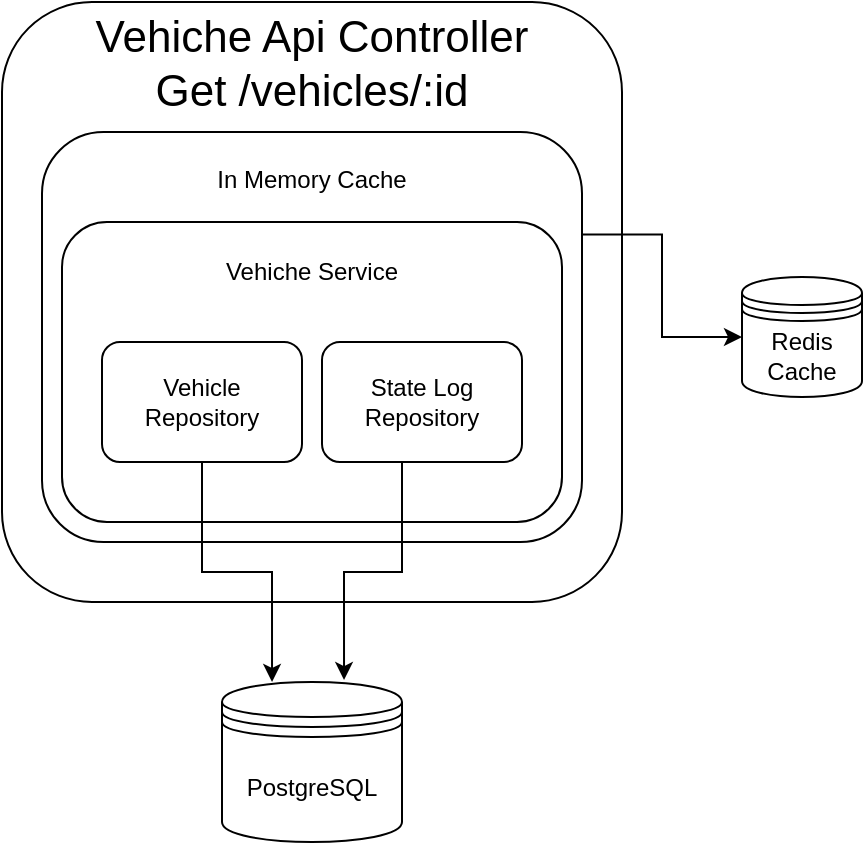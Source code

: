 <mxfile version="20.8.11" type="device"><diagram name="Page-1" id="HxbG489JXsorJUl7gdyE"><mxGraphModel dx="1314" dy="785" grid="1" gridSize="10" guides="1" tooltips="1" connect="1" arrows="1" fold="1" page="1" pageScale="1" pageWidth="850" pageHeight="1100" math="0" shadow="0"><root><mxCell id="0"/><mxCell id="1" parent="0"/><mxCell id="YciL_sOsI-Jr4X-i-vji-1" value="&lt;font style=&quot;font-size: 22px;&quot;&gt;Vehiche Api Controller&lt;br&gt;Get /vehicles/:id&lt;br&gt;&lt;br&gt;&lt;br&gt;&lt;br&gt;&lt;br&gt;&lt;br&gt;&lt;br&gt;&lt;br&gt;&lt;br&gt;&lt;br&gt;&lt;/font&gt;" style="rounded=1;whiteSpace=wrap;html=1;" parent="1" vertex="1"><mxGeometry x="350" y="240" width="310" height="300" as="geometry"/></mxCell><mxCell id="k_jR3fXSB3kjlpq1L2Ii-10" style="edgeStyle=orthogonalEdgeStyle;rounded=0;orthogonalLoop=1;jettySize=auto;html=1;exitX=1;exitY=0.25;exitDx=0;exitDy=0;entryX=0;entryY=0.5;entryDx=0;entryDy=0;" edge="1" parent="1" source="YciL_sOsI-Jr4X-i-vji-3" target="k_jR3fXSB3kjlpq1L2Ii-8"><mxGeometry relative="1" as="geometry"/></mxCell><mxCell id="YciL_sOsI-Jr4X-i-vji-3" value="In Memory Cache&lt;br&gt;&lt;br&gt;&lt;br&gt;&lt;br&gt;&lt;br&gt;&lt;br&gt;&lt;br&gt;&lt;br&gt;&lt;br&gt;&lt;br&gt;&lt;br&gt;&lt;br&gt;" style="rounded=1;whiteSpace=wrap;html=1;" parent="1" vertex="1"><mxGeometry x="370" y="305" width="270" height="205" as="geometry"/></mxCell><mxCell id="k_jR3fXSB3kjlpq1L2Ii-3" value="Vehiche Service&lt;br&gt;&lt;br&gt;&lt;br&gt;&lt;br&gt;&lt;br&gt;&lt;br&gt;&lt;br&gt;&lt;br&gt;" style="rounded=1;whiteSpace=wrap;html=1;" vertex="1" parent="1"><mxGeometry x="380" y="350" width="250" height="150" as="geometry"/></mxCell><mxCell id="k_jR3fXSB3kjlpq1L2Ii-6" style="edgeStyle=orthogonalEdgeStyle;rounded=0;orthogonalLoop=1;jettySize=auto;html=1;exitX=0.5;exitY=1;exitDx=0;exitDy=0;entryX=0.278;entryY=0;entryDx=0;entryDy=0;entryPerimeter=0;" edge="1" parent="1" source="YciL_sOsI-Jr4X-i-vji-5" target="k_jR3fXSB3kjlpq1L2Ii-5"><mxGeometry relative="1" as="geometry"/></mxCell><mxCell id="YciL_sOsI-Jr4X-i-vji-5" value="Vehicle Repository" style="rounded=1;whiteSpace=wrap;html=1;" parent="1" vertex="1"><mxGeometry x="400" y="410" width="100" height="60" as="geometry"/></mxCell><mxCell id="k_jR3fXSB3kjlpq1L2Ii-7" style="edgeStyle=orthogonalEdgeStyle;rounded=0;orthogonalLoop=1;jettySize=auto;html=1;exitX=0.25;exitY=1;exitDx=0;exitDy=0;entryX=0.678;entryY=-0.012;entryDx=0;entryDy=0;entryPerimeter=0;" edge="1" parent="1" source="k_jR3fXSB3kjlpq1L2Ii-4" target="k_jR3fXSB3kjlpq1L2Ii-5"><mxGeometry relative="1" as="geometry"><Array as="points"><mxPoint x="550" y="470"/><mxPoint x="550" y="525"/><mxPoint x="521" y="525"/></Array></mxGeometry></mxCell><mxCell id="k_jR3fXSB3kjlpq1L2Ii-4" value="State Log Repository" style="rounded=1;whiteSpace=wrap;html=1;" vertex="1" parent="1"><mxGeometry x="510" y="410" width="100" height="60" as="geometry"/></mxCell><mxCell id="k_jR3fXSB3kjlpq1L2Ii-5" value="PostgreSQL" style="shape=datastore;whiteSpace=wrap;html=1;" vertex="1" parent="1"><mxGeometry x="460" y="580" width="90" height="80" as="geometry"/></mxCell><mxCell id="k_jR3fXSB3kjlpq1L2Ii-8" value="Redis Cache" style="shape=datastore;whiteSpace=wrap;html=1;" vertex="1" parent="1"><mxGeometry x="720" y="377.5" width="60" height="60" as="geometry"/></mxCell></root></mxGraphModel></diagram></mxfile>